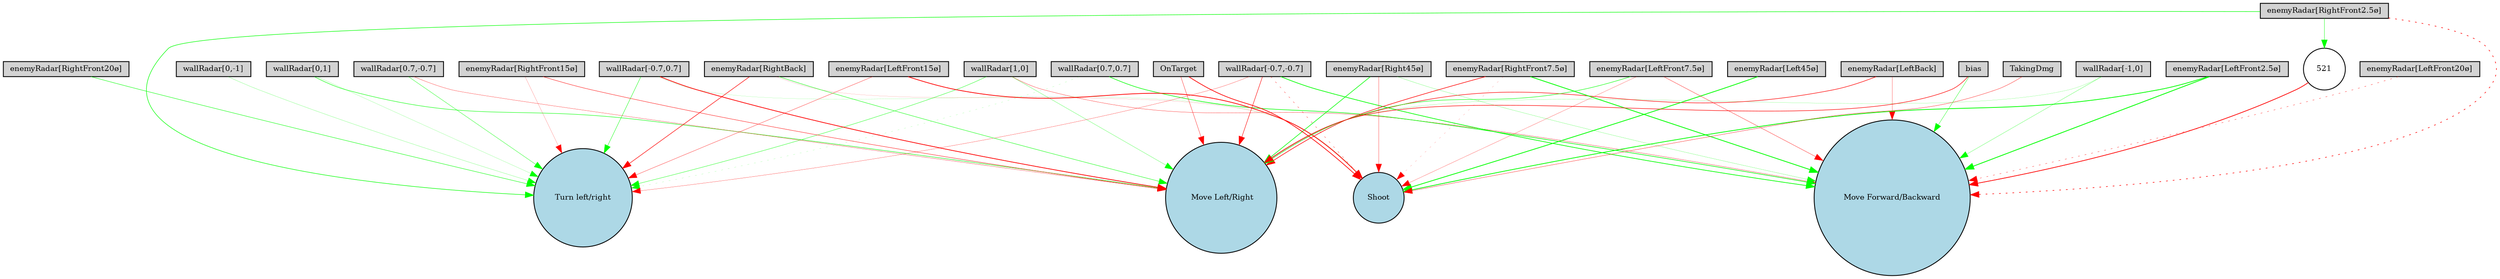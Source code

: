 digraph {
	node [fontsize=9 height=0.2 shape=circle width=0.2]
	"wallRadar[1,0]" [fillcolor=lightgray shape=box style=filled]
	"wallRadar[0,1]" [fillcolor=lightgray shape=box style=filled]
	"wallRadar[-1,0]" [fillcolor=lightgray shape=box style=filled]
	"wallRadar[0,-1]" [fillcolor=lightgray shape=box style=filled]
	"wallRadar[0.7,0.7]" [fillcolor=lightgray shape=box style=filled]
	"wallRadar[-0.7,0.7]" [fillcolor=lightgray shape=box style=filled]
	"wallRadar[-0.7,-0.7]" [fillcolor=lightgray shape=box style=filled]
	"wallRadar[0.7,-0.7]" [fillcolor=lightgray shape=box style=filled]
	"enemyRadar[RightBack]" [fillcolor=lightgray shape=box style=filled]
	"enemyRadar[LeftBack]" [fillcolor=lightgray shape=box style=filled]
	"enemyRadar[Right45ø]" [fillcolor=lightgray shape=box style=filled]
	"enemyRadar[Left45ø]" [fillcolor=lightgray shape=box style=filled]
	"enemyRadar[RightFront20ø]" [fillcolor=lightgray shape=box style=filled]
	"enemyRadar[LeftFront20ø]" [fillcolor=lightgray shape=box style=filled]
	"enemyRadar[RightFront15ø]" [fillcolor=lightgray shape=box style=filled]
	"enemyRadar[LeftFront15ø]" [fillcolor=lightgray shape=box style=filled]
	"enemyRadar[RightFront7.5ø]" [fillcolor=lightgray shape=box style=filled]
	"enemyRadar[LeftFront7.5ø]" [fillcolor=lightgray shape=box style=filled]
	"enemyRadar[RightFront2.5ø]" [fillcolor=lightgray shape=box style=filled]
	"enemyRadar[LeftFront2.5ø]" [fillcolor=lightgray shape=box style=filled]
	OnTarget [fillcolor=lightgray shape=box style=filled]
	TakingDmg [fillcolor=lightgray shape=box style=filled]
	bias [fillcolor=lightgray shape=box style=filled]
	Shoot [fillcolor=lightblue style=filled]
	"Move Forward/Backward" [fillcolor=lightblue style=filled]
	" Move Left/Right" [fillcolor=lightblue style=filled]
	"Turn left/right" [fillcolor=lightblue style=filled]
	521 [fillcolor=white style=filled]
	"enemyRadar[LeftFront7.5ø]" -> Shoot [color=red penwidth=0.2196807245567387 style=solid]
	"enemyRadar[LeftFront7.5ø]" -> "Move Forward/Backward" [color=red penwidth=0.3371913322636212 style=solid]
	"wallRadar[-1,0]" -> " Move Left/Right" [color=green penwidth=0.14935758667592414 style=solid]
	"enemyRadar[RightFront20ø]" -> "Turn left/right" [color=green penwidth=0.47276089460134973 style=solid]
	"wallRadar[0.7,-0.7]" -> "Turn left/right" [color=green penwidth=0.3620705917851941 style=solid]
	"wallRadar[1,0]" -> " Move Left/Right" [color=green penwidth=0.24972878342855118 style=solid]
	"enemyRadar[LeftFront2.5ø]" -> Shoot [color=green penwidth=0.8798135566201261 style=solid]
	"wallRadar[0.7,0.7]" -> "Turn left/right" [color=green penwidth=0.12106669310468185 style=dotted]
	OnTarget -> " Move Left/Right" [color=red penwidth=0.3546230031786263 style=solid]
	bias -> " Move Left/Right" [color=red penwidth=0.5965655838772902 style=solid]
	"enemyRadar[LeftFront2.5ø]" -> "Move Forward/Backward" [color=green penwidth=0.9537531337183346 style=solid]
	"enemyRadar[Right45ø]" -> "Move Forward/Backward" [color=green penwidth=0.19159553178575497 style=solid]
	"wallRadar[-0.7,-0.7]" -> " Move Left/Right" [color=red penwidth=0.5156557633084407 style=solid]
	"enemyRadar[RightBack]" -> Shoot [color=red penwidth=0.10109293523358251 style=solid]
	"wallRadar[1,0]" -> "Turn left/right" [color=green penwidth=0.3788407871447601 style=solid]
	"wallRadar[0.7,-0.7]" -> " Move Left/Right" [color=red penwidth=0.27094686935051737 style=solid]
	"enemyRadar[Right45ø]" -> " Move Left/Right" [color=green penwidth=0.6754466209005089 style=solid]
	"enemyRadar[RightFront2.5ø]" -> "Move Forward/Backward" [color=red penwidth=0.6877102003398691 style=dotted]
	"wallRadar[1,0]" -> "Move Forward/Backward" [color=red penwidth=0.3016095358145354 style=solid]
	"wallRadar[0.7,0.7]" -> "Move Forward/Backward" [color=green penwidth=0.6609984710662983 style=solid]
	"enemyRadar[LeftBack]" -> "Move Forward/Backward" [color=red penwidth=0.2713488649826876 style=solid]
	"enemyRadar[LeftBack]" -> " Move Left/Right" [color=red penwidth=0.5987039107937232 style=solid]
	"wallRadar[0,1]" -> " Move Left/Right" [color=green penwidth=0.5012523122879627 style=solid]
	"enemyRadar[RightFront7.5ø]" -> Shoot [color=red penwidth=0.13400696031207132 style=dotted]
	"enemyRadar[RightFront15ø]" -> "Turn left/right" [color=red penwidth=0.16642021035328192 style=solid]
	"wallRadar[0,1]" -> "Turn left/right" [color=green penwidth=0.14303493982291648 style=solid]
	"wallRadar[-0.7,0.7]" -> "Turn left/right" [color=green penwidth=0.4241617068727962 style=solid]
	"enemyRadar[LeftFront7.5ø]" -> " Move Left/Right" [color=green penwidth=0.5186396482792685 style=solid]
	bias -> "Move Forward/Backward" [color=green penwidth=0.3658437889036633 style=solid]
	"enemyRadar[LeftFront20ø]" -> "Move Forward/Backward" [color=red penwidth=0.3470138272466075 style=dotted]
	"enemyRadar[RightBack]" -> "Turn left/right" [color=red penwidth=0.5869889123545471 style=solid]
	"enemyRadar[RightFront7.5ø]" -> " Move Left/Right" [color=red penwidth=0.6611184772822097 style=solid]
	"wallRadar[0,-1]" -> "Turn left/right" [color=green penwidth=0.18385369821152836 style=solid]
	"wallRadar[-0.7,0.7]" -> Shoot [color=green penwidth=0.10695636638048817 style=solid]
	"wallRadar[-0.7,-0.7]" -> "Turn left/right" [color=red penwidth=0.24250724719068434 style=solid]
	"enemyRadar[RightFront15ø]" -> " Move Left/Right" [color=red penwidth=0.42802893336192516 style=solid]
	"enemyRadar[LeftFront15ø]" -> Shoot [color=red penwidth=0.849609034993554 style=solid]
	"wallRadar[-1,0]" -> "Move Forward/Backward" [color=green penwidth=0.2497859968746224 style=solid]
	"wallRadar[-0.7,-0.7]" -> Shoot [color=red penwidth=0.3324927804466037 style=dotted]
	"enemyRadar[RightFront7.5ø]" -> "Move Forward/Backward" [color=green penwidth=0.9264297773803026 style=solid]
	"enemyRadar[Left45ø]" -> Shoot [color=green penwidth=0.9143774276491571 style=solid]
	"wallRadar[-0.7,-0.7]" -> "Move Forward/Backward" [color=green penwidth=0.7848049567931429 style=solid]
	"enemyRadar[Right45ø]" -> Shoot [color=red penwidth=0.30124346201875873 style=solid]
	"enemyRadar[RightFront2.5ø]" -> "Turn left/right" [color=green penwidth=0.6129908479844359 style=solid]
	"wallRadar[-0.7,0.7]" -> " Move Left/Right" [color=red penwidth=0.8474553677872361 style=solid]
	"enemyRadar[LeftFront15ø]" -> "Turn left/right" [color=red penwidth=0.31024447532830934 style=solid]
	OnTarget -> Shoot [color=red penwidth=0.7876788565406434 style=solid]
	TakingDmg -> Shoot [color=red penwidth=0.33860351244126746 style=solid]
	"enemyRadar[RightBack]" -> " Move Left/Right" [color=green penwidth=0.4502219830732245 style=solid]
	"enemyRadar[RightFront2.5ø]" -> 521 [color=green penwidth=0.40327594986369153 style=solid]
	521 -> "Move Forward/Backward" [color=red penwidth=0.8354689675847972 style=solid]
}
